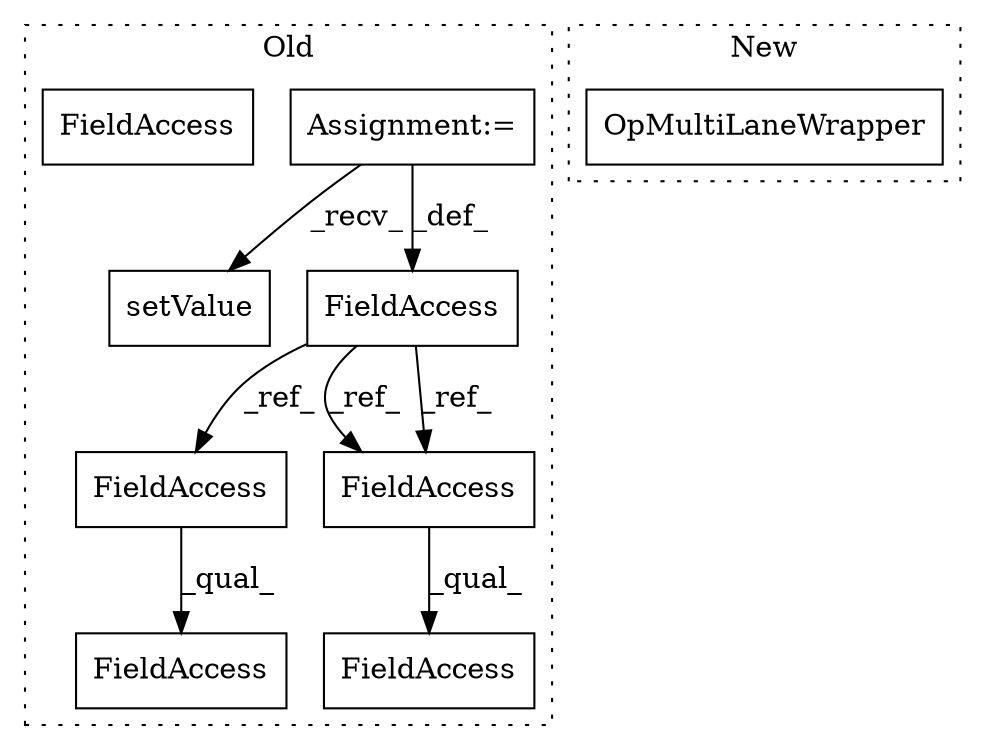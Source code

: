 digraph G {
subgraph cluster0 {
1 [label="setValue" a="32" s="2927,2939" l="9,1" shape="box"];
3 [label="Assignment:=" a="7" s="1925" l="1" shape="box"];
4 [label="FieldAccess" a="22" s="3117" l="25" shape="box"];
5 [label="FieldAccess" a="22" s="1908" l="17" shape="box"];
6 [label="FieldAccess" a="22" s="2946" l="24" shape="box"];
7 [label="FieldAccess" a="22" s="2946" l="17" shape="box"];
8 [label="FieldAccess" a="22" s="3117" l="17" shape="box"];
9 [label="FieldAccess" a="22" s="2946" l="17" shape="box"];
label = "Old";
style="dotted";
}
subgraph cluster1 {
2 [label="OpMultiLaneWrapper" a="32" s="1896,1935" l="19,1" shape="box"];
label = "New";
style="dotted";
}
3 -> 1 [label="_recv_"];
3 -> 5 [label="_def_"];
5 -> 9 [label="_ref_"];
5 -> 8 [label="_ref_"];
5 -> 9 [label="_ref_"];
8 -> 4 [label="_qual_"];
9 -> 6 [label="_qual_"];
}